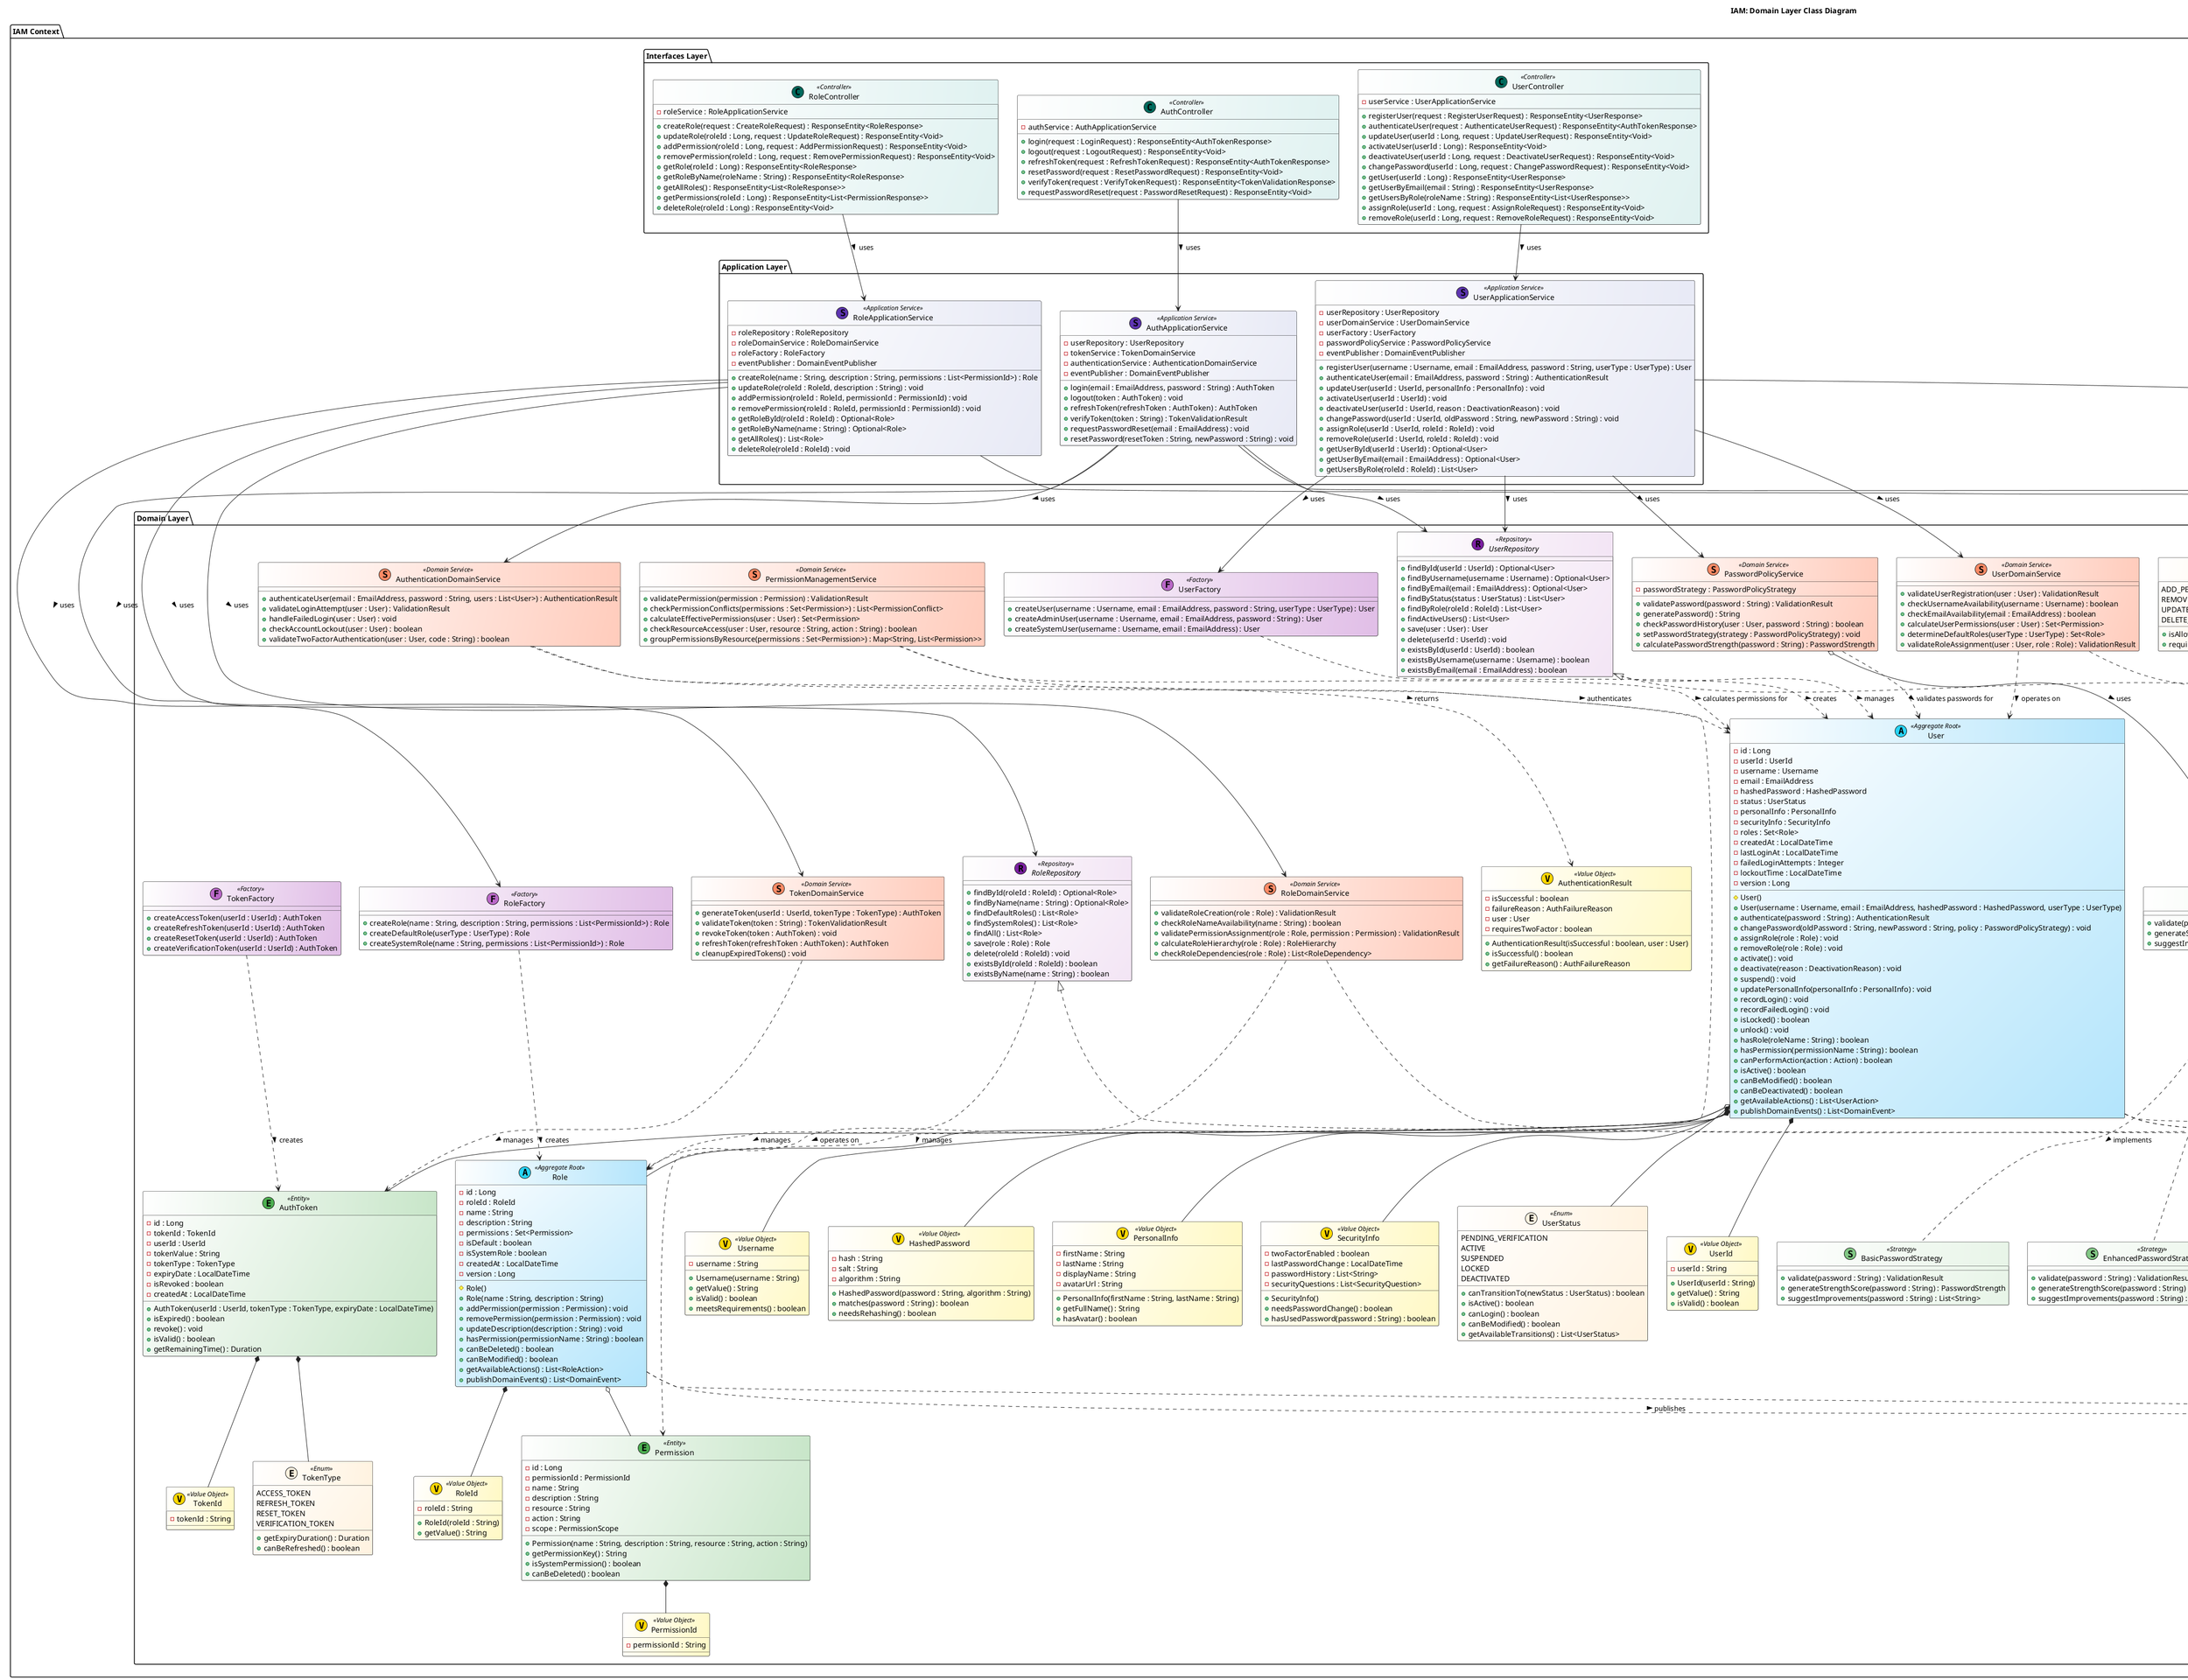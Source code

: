 @startuml IAM: Domain Layer Class Diagram

title IAM: Domain Layer Class Diagram

skinparam class {
    BackgroundColor<<Aggregate Root>> #FFFFFF/B3E5FC
    BackgroundColor<<Entity>> #FFFFFF/C8E6C9
    BackgroundColor<<Value Object>> #FFFFFF/FFF9C4
    BackgroundColor<<Domain Service>> #FFFFFF/FFCCBC
    BackgroundColor<<Application Service>> #FFFFFF/E8EAF6
    BackgroundColor<<Repository>> #FFFFFF/F3E5F5
    BackgroundColor<<Controller>> #FFFFFF/E0F2F1
    BackgroundColor<<Factory>> #FFFFFF/E1BEE7
    BackgroundColor<<Strategy>> #FFFFFF/E8F5E8
    BackgroundColor<<Enum>> #FFFFFF/FFF3E0
    BorderColor #212121
    ArrowColor #212121
    FontSize 14
}

package "IAM Context" {

    package "Interfaces Layer" {
        ' ===================== CONTROLLERS =====================
        class "UserController" <<(C, #00695C) Controller>> {
            - userService : UserApplicationService
            + registerUser(request : RegisterUserRequest) : ResponseEntity<UserResponse>
            + authenticateUser(request : AuthenticateUserRequest) : ResponseEntity<AuthTokenResponse>
            + updateUser(userId : Long, request : UpdateUserRequest) : ResponseEntity<Void>
            + activateUser(userId : Long) : ResponseEntity<Void>
            + deactivateUser(userId : Long, request : DeactivateUserRequest) : ResponseEntity<Void>
            + changePassword(userId : Long, request : ChangePasswordRequest) : ResponseEntity<Void>
            + getUser(userId : Long) : ResponseEntity<UserResponse>
            + getUserByEmail(email : String) : ResponseEntity<UserResponse>
            + getUsersByRole(roleName : String) : ResponseEntity<List<UserResponse>>
            + assignRole(userId : Long, request : AssignRoleRequest) : ResponseEntity<Void>
            + removeRole(userId : Long, request : RemoveRoleRequest) : ResponseEntity<Void>
        }

        class "RoleController" <<(C, #00695C) Controller>> {
            - roleService : RoleApplicationService
            + createRole(request : CreateRoleRequest) : ResponseEntity<RoleResponse>
            + updateRole(roleId : Long, request : UpdateRoleRequest) : ResponseEntity<Void>
            + addPermission(roleId : Long, request : AddPermissionRequest) : ResponseEntity<Void>
            + removePermission(roleId : Long, request : RemovePermissionRequest) : ResponseEntity<Void>
            + getRole(roleId : Long) : ResponseEntity<RoleResponse>
            + getRoleByName(roleName : String) : ResponseEntity<RoleResponse>
            + getAllRoles() : ResponseEntity<List<RoleResponse>>
            + getPermissions(roleId : Long) : ResponseEntity<List<PermissionResponse>>
            + deleteRole(roleId : Long) : ResponseEntity<Void>
        }

        class "AuthController" <<(C, #00695C) Controller>> {
            - authService : AuthApplicationService
            + login(request : LoginRequest) : ResponseEntity<AuthTokenResponse>
            + logout(request : LogoutRequest) : ResponseEntity<Void>
            + refreshToken(request : RefreshTokenRequest) : ResponseEntity<AuthTokenResponse>
            + resetPassword(request : ResetPasswordRequest) : ResponseEntity<Void>
            + verifyToken(request : VerifyTokenRequest) : ResponseEntity<TokenValidationResponse>
            + requestPasswordReset(request : PasswordResetRequest) : ResponseEntity<Void>
        }
    }

    package "Application Layer" {
        ' ===================== APPLICATION SERVICES =====================
        class "UserApplicationService" <<(S, #5E35B1) Application Service>> {
            - userRepository : UserRepository
            - userDomainService : UserDomainService
            - userFactory : UserFactory
            - passwordPolicyService : PasswordPolicyService
            - eventPublisher : DomainEventPublisher

            + registerUser(username : Username, email : EmailAddress, password : String, userType : UserType) : User
            + authenticateUser(email : EmailAddress, password : String) : AuthenticationResult
            + updateUser(userId : UserId, personalInfo : PersonalInfo) : void
            + activateUser(userId : UserId) : void
            + deactivateUser(userId : UserId, reason : DeactivationReason) : void
            + changePassword(userId : UserId, oldPassword : String, newPassword : String) : void
            + assignRole(userId : UserId, roleId : RoleId) : void
            + removeRole(userId : UserId, roleId : RoleId) : void
            + getUserById(userId : UserId) : Optional<User>
            + getUserByEmail(email : EmailAddress) : Optional<User>
            + getUsersByRole(roleId : RoleId) : List<User>
        }

        class "RoleApplicationService" <<(S, #5E35B1) Application Service>> {
            - roleRepository : RoleRepository
            - roleDomainService : RoleDomainService
            - roleFactory : RoleFactory
            - eventPublisher : DomainEventPublisher

            + createRole(name : String, description : String, permissions : List<PermissionId>) : Role
            + updateRole(roleId : RoleId, description : String) : void
            + addPermission(roleId : RoleId, permissionId : PermissionId) : void
            + removePermission(roleId : RoleId, permissionId : PermissionId) : void
            + getRoleById(roleId : RoleId) : Optional<Role>
            + getRoleByName(name : String) : Optional<Role>
            + getAllRoles() : List<Role>
            + deleteRole(roleId : RoleId) : void
        }

        class "AuthApplicationService" <<(S, #5E35B1) Application Service>> {
            - userRepository : UserRepository
            - tokenService : TokenDomainService
            - authenticationService : AuthenticationDomainService
            - eventPublisher : DomainEventPublisher

            + login(email : EmailAddress, password : String) : AuthToken
            + logout(token : AuthToken) : void
            + refreshToken(refreshToken : AuthToken) : AuthToken
            + verifyToken(token : String) : TokenValidationResult
            + requestPasswordReset(email : EmailAddress) : void
            + resetPassword(resetToken : String, newPassword : String) : void
        }
    }

    package "Domain Layer" {
        ' ===================== AGGREGATES =====================
        class "User" <<(A, #27D3F5) Aggregate Root>> {
            - id : Long
            - userId : UserId
            - username : Username
            - email : EmailAddress
            - hashedPassword : HashedPassword
            - status : UserStatus
            - personalInfo : PersonalInfo
            - securityInfo : SecurityInfo
            - roles : Set<Role>
            - createdAt : LocalDateTime
            - lastLoginAt : LocalDateTime
            - failedLoginAttempts : Integer
            - lockoutTime : LocalDateTime
            - version : Long

            # User()
            + User(username : Username, email : EmailAddress, hashedPassword : HashedPassword, userType : UserType)
            + authenticate(password : String) : AuthenticationResult
            + changePassword(oldPassword : String, newPassword : String, policy : PasswordPolicyStrategy) : void
            + assignRole(role : Role) : void
            + removeRole(role : Role) : void
            + activate() : void
            + deactivate(reason : DeactivationReason) : void
            + suspend() : void
            + updatePersonalInfo(personalInfo : PersonalInfo) : void
            + recordLogin() : void
            + recordFailedLogin() : void
            + isLocked() : boolean
            + unlock() : void
            + hasRole(roleName : String) : boolean
            + hasPermission(permissionName : String) : boolean
            + canPerformAction(action : Action) : boolean
            + isActive() : boolean
            + canBeModified() : boolean
            + canBeDeactivated() : boolean
            + getAvailableActions() : List<UserAction>
            + publishDomainEvents() : List<DomainEvent>
        }

        class "Role" <<(A, #27D3F5) Aggregate Root>> {
            - id : Long
            - roleId : RoleId
            - name : String
            - description : String
            - permissions : Set<Permission>
            - isDefault : boolean
            - isSystemRole : boolean
            - createdAt : LocalDateTime
            - version : Long

            # Role()
            + Role(name : String, description : String)
            + addPermission(permission : Permission) : void
            + removePermission(permission : Permission) : void
            + updateDescription(description : String) : void
            + hasPermission(permissionName : String) : boolean
            + canBeDeleted() : boolean
            + canBeModified() : boolean
            + getAvailableActions() : List<RoleAction>
            + publishDomainEvents() : List<DomainEvent>
        }

        ' ===================== ENTITIES =====================
        class "Permission" <<(E, #4CAF50) Entity>> {
            - id : Long
            - permissionId : PermissionId
            - name : String
            - description : String
            - resource : String
            - action : String
            - scope : PermissionScope

            + Permission(name : String, description : String, resource : String, action : String)
            + getPermissionKey() : String
            + isSystemPermission() : boolean
            + canBeDeleted() : boolean
        }

        class "AuthToken" <<(E, #4CAF50) Entity>> {
            - id : Long
            - tokenId : TokenId
            - userId : UserId
            - tokenValue : String
            - tokenType : TokenType
            - expiryDate : LocalDateTime
            - isRevoked : boolean
            - createdAt : LocalDateTime

            + AuthToken(userId : UserId, tokenType : TokenType, expiryDate : LocalDateTime)
            + isExpired() : boolean
            + revoke() : void
            + isValid() : boolean
            + getRemainingTime() : Duration
        }

        ' ===================== ENUMS =====================
        enum "UserStatus" <<(E, #FFF3E0) Enum>> {
            PENDING_VERIFICATION
            ACTIVE
            SUSPENDED
            LOCKED
            DEACTIVATED

            + canTransitionTo(newStatus : UserStatus) : boolean
            + isActive() : boolean
            + canLogin() : boolean
            + canBeModified() : boolean
            + getAvailableTransitions() : List<UserStatus>
        }

        enum "UserAction" <<(E, #FFF3E0) Enum>> {
            ACTIVATE
            DEACTIVATE
            SUSPEND
            UNLOCK
            CHANGE_PASSWORD
            ASSIGN_ROLE
            REMOVE_ROLE
            UPDATE_INFO

            + isAllowedForStatus(status : UserStatus) : boolean
            + requiresSpecialPermission() : boolean
        }

        enum "RoleAction" <<(E, #FFF3E0) Enum>> {
            ADD_PERMISSION
            REMOVE_PERMISSION
            UPDATE_DESCRIPTION
            DELETE_ROLE

            + isAllowedForRole(role : Role) : boolean
            + requiresAdminPermission() : boolean
        }

        enum "TokenType" <<(E, #FFF3E0) Enum>> {
            ACCESS_TOKEN
            REFRESH_TOKEN
            RESET_TOKEN
            VERIFICATION_TOKEN

            + getExpiryDuration() : Duration
            + canBeRefreshed() : boolean
        }

        ' ===================== VALUE OBJECTS =====================
        class "UserId" <<(V, #FFD700) Value Object>> {
            - userId : String
            + UserId(userId : String)
            + getValue() : String
            + isValid() : boolean
        }

        class "RoleId" <<(V, #FFD700) Value Object>> {
            - roleId : String
            + RoleId(roleId : String)
            + getValue() : String
        }

        class "PermissionId" <<(V, #FFD700) Value Object>> {
            - permissionId : String
        }

        class "TokenId" <<(V, #FFD700) Value Object>> {
            - tokenId : String
        }

        class "Username" <<(V, #FFD700) Value Object>> {
            - username : String
            + Username(username : String)
            + getValue() : String
            + isValid() : boolean
            + meetsRequirements() : boolean
        }

        class "HashedPassword" <<(V, #FFD700) Value Object>> {
            - hash : String
            - salt : String
            - algorithm : String
            + HashedPassword(password : String, algorithm : String)
            + matches(password : String) : boolean
            + needsRehashing() : boolean
        }

        class "PersonalInfo" <<(V, #FFD700) Value Object>> {
            - firstName : String
            - lastName : String
            - displayName : String
            - avatarUrl : String
            + PersonalInfo(firstName : String, lastName : String)
            + getFullName() : String
            + hasAvatar() : boolean
        }

        class "SecurityInfo" <<(V, #FFD700) Value Object>> {
            - twoFactorEnabled : boolean
            - lastPasswordChange : LocalDateTime
            - passwordHistory : List<String>
            - securityQuestions : List<SecurityQuestion>
            + SecurityInfo()
            + needsPasswordChange() : boolean
            + hasUsedPassword(password : String) : boolean
        }

        class "AuthenticationResult" <<(V, #FFD700) Value Object>> {
            - isSuccessful : boolean
            - failureReason : AuthFailureReason
            - user : User
            - requiresTwoFactor : boolean
            + AuthenticationResult(isSuccessful : boolean, user : User)
            + isSuccessful() : boolean
            + getFailureReason() : AuthFailureReason
        }

        ' ===================== FACTORIES =====================
        class "UserFactory" <<(F, #BA68C8) Factory>> {
            + createUser(username : Username, email : EmailAddress, password : String, userType : UserType) : User
            + createAdminUser(username : Username, email : EmailAddress, password : String) : User
            + createSystemUser(username : Username, email : EmailAddress) : User
        }

        class "RoleFactory" <<(F, #BA68C8) Factory>> {
            + createRole(name : String, description : String, permissions : List<PermissionId>) : Role
            + createDefaultRole(userType : UserType) : Role
            + createSystemRole(name : String, permissions : List<PermissionId>) : Role
        }

        class "TokenFactory" <<(F, #BA68C8) Factory>> {
            + createAccessToken(userId : UserId) : AuthToken
            + createRefreshToken(userId : UserId) : AuthToken
            + createResetToken(userId : UserId) : AuthToken
            + createVerificationToken(userId : UserId) : AuthToken
        }

        ' ===================== STRATEGIES =====================
        interface "PasswordPolicyStrategy" <<(S, #81C784) Strategy>> {
            + validate(password : String) : ValidationResult
            + generateStrengthScore(password : String) : PasswordStrength
            + suggestImprovements(password : String) : List<String>
        }

        class "BasicPasswordStrategy" <<(S, #81C784) Strategy>> {
            + validate(password : String) : ValidationResult
            + generateStrengthScore(password : String) : PasswordStrength
            + suggestImprovements(password : String) : List<String>
        }

        class "EnhancedPasswordStrategy" <<(S, #81C784) Strategy>> {
            + validate(password : String) : ValidationResult
            + generateStrengthScore(password : String) : PasswordStrength
            + suggestImprovements(password : String) : List<String>
        }

        class "EnterprisePasswordStrategy" <<(S, #81C784) Strategy>> {
            + validate(password : String) : ValidationResult
            + generateStrengthScore(password : String) : PasswordStrength
            + suggestImprovements(password : String) : List<String>
        }

        ' ===================== DOMAIN SERVICES =====================
        class "UserDomainService" <<(S, #FF8A65) Domain Service>> {
            + validateUserRegistration(user : User) : ValidationResult
            + checkUsernameAvailability(username : Username) : boolean
            + checkEmailAvailability(email : EmailAddress) : boolean
            + calculateUserPermissions(user : User) : Set<Permission>
            + determineDefaultRoles(userType : UserType) : Set<Role>
            + validateRoleAssignment(user : User, role : Role) : ValidationResult
        }

        class "RoleDomainService" <<(S, #FF8A65) Domain Service>> {
            + validateRoleCreation(role : Role) : ValidationResult
            + checkRoleNameAvailability(name : String) : boolean
            + validatePermissionAssignment(role : Role, permission : Permission) : ValidationResult
            + calculateRoleHierarchy(role : Role) : RoleHierarchy
            + checkRoleDependencies(role : Role) : List<RoleDependency>
        }

        class "AuthenticationDomainService" <<(S, #FF8A65) Domain Service>> {
            + authenticateUser(email : EmailAddress, password : String, users : List<User>) : AuthenticationResult
            + validateLoginAttempt(user : User) : ValidationResult
            + handleFailedLogin(user : User) : void
            + checkAccountLockout(user : User) : boolean
            + validateTwoFactorAuthentication(user : User, code : String) : boolean
        }

        class "TokenDomainService" <<(S, #FF8A65) Domain Service>> {
            + generateToken(userId : UserId, tokenType : TokenType) : AuthToken
            + validateToken(token : String) : TokenValidationResult
            + revokeToken(token : AuthToken) : void
            + refreshToken(refreshToken : AuthToken) : AuthToken
            + cleanupExpiredTokens() : void
        }

        class "PasswordPolicyService" <<(S, #FF8A65) Domain Service>> {
            - passwordStrategy : PasswordPolicyStrategy
            + validatePassword(password : String) : ValidationResult
            + generatePassword() : String
            + checkPasswordHistory(user : User, password : String) : boolean
            + setPasswordStrategy(strategy : PasswordPolicyStrategy) : void
            + calculatePasswordStrength(password : String) : PasswordStrength
        }

        class "PermissionManagementService" <<(S, #FF8A65) Domain Service>> {
            + validatePermission(permission : Permission) : ValidationResult
            + checkPermissionConflicts(permissions : Set<Permission>) : List<PermissionConflict>
            + calculateEffectivePermissions(user : User) : Set<Permission>
            + checkResourceAccess(user : User, resource : String, action : String) : boolean
            + groupPermissionsByResource(permissions : Set<Permission>) : Map<String, List<Permission>>
        }

        ' ===================== REPOSITORY INTERFACES =====================
        interface "UserRepository" <<(R, #7B1FA2) Repository>> {
            + findById(userId : UserId) : Optional<User>
            + findByUsername(username : Username) : Optional<User>
            + findByEmail(email : EmailAddress) : Optional<User>
            + findByStatus(status : UserStatus) : List<User>
            + findByRole(roleId : RoleId) : List<User>
            + findActiveUsers() : List<User>
            + save(user : User) : User
            + delete(userId : UserId) : void
            + existsById(userId : UserId) : boolean
            + existsByUsername(username : Username) : boolean
            + existsByEmail(email : EmailAddress) : boolean
        }

        interface "RoleRepository" <<(R, #7B1FA2) Repository>> {
            + findById(roleId : RoleId) : Optional<Role>
            + findByName(name : String) : Optional<Role>
            + findDefaultRoles() : List<Role>
            + findSystemRoles() : List<Role>
            + findAll() : List<Role>
            + save(role : Role) : Role
            + delete(roleId : RoleId) : void
            + existsById(roleId : RoleId) : boolean
            + existsByName(name : String) : boolean
        }
    }

    package "Infrastructure Layer" {
        ' ===================== REPOSITORY IMPLEMENTATIONS =====================
        class "JpaUserRepository" <<(R, #7B1FA2) Repository>> {
            - jpaRepository : UserJpaRepository
            - userMapper : UserMapper
            - roleMapper : RoleMapper
            + findById(userId : UserId) : Optional<User>
            + findByUsername(username : Username) : Optional<User>
            + findByEmail(email : EmailAddress) : Optional<User>
            + findByStatus(status : UserStatus) : List<User>
            + findByRole(roleId : RoleId) : List<User>
            + findActiveUsers() : List<User>
            + save(user : User) : User
            + delete(userId : UserId) : void
            + existsById(userId : UserId) : boolean
            + existsByUsername(username : Username) : boolean
            + existsByEmail(email : EmailAddress) : boolean
        }

        class "JpaRoleRepository" <<(R, #7B1FA2) Repository>> {
            - jpaRepository : RoleJpaRepository
            - roleMapper : RoleMapper
            - permissionMapper : PermissionMapper
            + findById(roleId : RoleId) : Optional<Role>
            + findByName(name : String) : Optional<Role>
            + findDefaultRoles() : List<Role>
            + findSystemRoles() : List<Role>
            + findAll() : List<Role>
            + save(role : Role) : Role
            + delete(roleId : RoleId) : void
            + existsById(roleId : RoleId) : boolean
            + existsByName(name : String) : boolean
        }
    }
}

package "Shared Kernel" {
    package "Domain Layer" {
        class "EmailAddress" <<(V, #FFD700) Value Object>> {
            - email : String
            + EmailAddress(email : String)
            + getValue() : String
            + isValid() : boolean
            + getDomain() : String
        }

        class "ValidationResult" <<(V, #FFD700) Value Object>> {
            - isValid : Boolean
            - errors : List<String>
            - warnings : List<String>
            + hasErrors() : Boolean
            + hasWarnings() : Boolean
        }

        interface "DomainEvent" <<(E, #FFB74D) Domain Event>> {
            + getAggregateId() : String
            + getOccurredOn() : LocalDateTime
            + getEventType() : String
        }

        interface "DomainEventPublisher" <<(P, #FF8A65) Publisher>> {
            + publish(event : DomainEvent) : void
            + publishAll(events : List<DomainEvent>) : void
        }
    }
}

' ===================== RELATIONSHIPS =====================

' --- Controller Dependencies ---
UserController --> UserApplicationService : uses >
RoleController --> RoleApplicationService : uses >
AuthController --> AuthApplicationService : uses >

' --- Application Service Dependencies ---
UserApplicationService --> UserRepository : uses >
UserApplicationService --> UserDomainService : uses >
UserApplicationService --> UserFactory : uses >
UserApplicationService --> PasswordPolicyService : uses >
UserApplicationService --> DomainEventPublisher : uses >

RoleApplicationService --> RoleRepository : uses >
RoleApplicationService --> RoleDomainService : uses >
RoleApplicationService --> RoleFactory : uses >
RoleApplicationService --> DomainEventPublisher : uses >

AuthApplicationService --> UserRepository : uses >
AuthApplicationService --> TokenDomainService : uses >
AuthApplicationService --> AuthenticationDomainService : uses >
AuthApplicationService --> DomainEventPublisher : uses >

' --- Repository Implementations ---
UserRepository <|.. JpaUserRepository : implements >
RoleRepository <|.. JpaRoleRepository : implements >

' --- Aggregate Root Compositions ---
User *-- UserId
User *-- Username
User *-- HashedPassword
User *-- PersonalInfo
User *-- SecurityInfo
User *-- UserStatus
User o-- Role
User o-- AuthToken

Role *-- RoleId
Role o-- Permission

' --- Entity Compositions ---
Permission *-- PermissionId
AuthToken *-- TokenId
AuthToken *-- TokenType

' --- Shared Kernel Usage ---
User ..> EmailAddress : uses >
User ..> ValidationResult : validates with >
User ..> DomainEvent : publishes >
Role ..> ValidationResult : validates with >
Role ..> DomainEvent : publishes >

' --- Factory Relationships ---
UserFactory ..> User : creates >
RoleFactory ..> Role : creates >
TokenFactory ..> AuthToken : creates >

' --- Strategy Relationships ---
PasswordPolicyStrategy <|.. BasicPasswordStrategy : implements >
PasswordPolicyStrategy <|.. EnhancedPasswordStrategy : implements >
PasswordPolicyStrategy <|.. EnterprisePasswordStrategy : implements >
PasswordPolicyService o-- PasswordPolicyStrategy : uses >

' --- Domain Service Relationships ---
UserDomainService ..> User : operates on >
UserDomainService ..> ValidationResult : returns >
RoleDomainService ..> Role : operates on >
RoleDomainService ..> ValidationResult : returns >
AuthenticationDomainService ..> User : authenticates >
AuthenticationDomainService ..> AuthenticationResult : returns >
TokenDomainService ..> AuthToken : manages >
PasswordPolicyService ..> User : validates passwords for >
PermissionManagementService ..> Permission : manages >
PermissionManagementService ..> User : calculates permissions for >

' --- Repository Relationships ---
UserRepository ..> User : manages >
RoleRepository ..> Role : manages >

@enduml